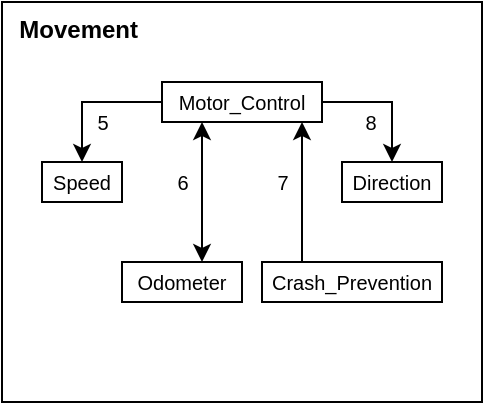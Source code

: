 <mxfile version="24.7.17">
  <diagram name="Page-1" id="trQdiBlen_foMQJMFfYV">
    <mxGraphModel dx="1687" dy="993" grid="1" gridSize="10" guides="1" tooltips="1" connect="1" arrows="1" fold="1" page="1" pageScale="1" pageWidth="850" pageHeight="1100" math="0" shadow="0">
      <root>
        <mxCell id="0" />
        <mxCell id="1" parent="0" />
        <mxCell id="0nKidd32OIN0jVX-Ibuc-10" value="&lt;b&gt;&amp;nbsp; Movement&lt;/b&gt;" style="rounded=0;whiteSpace=wrap;html=1;align=left;verticalAlign=top;" parent="1" vertex="1">
          <mxGeometry x="280" y="320" width="240" height="200" as="geometry" />
        </mxCell>
        <mxCell id="0nKidd32OIN0jVX-Ibuc-28" style="edgeStyle=orthogonalEdgeStyle;rounded=0;orthogonalLoop=1;jettySize=auto;html=1;exitX=1;exitY=0.5;exitDx=0;exitDy=0;entryX=0.5;entryY=0;entryDx=0;entryDy=0;" parent="1" source="0nKidd32OIN0jVX-Ibuc-11" target="0nKidd32OIN0jVX-Ibuc-13" edge="1">
          <mxGeometry relative="1" as="geometry" />
        </mxCell>
        <mxCell id="0nKidd32OIN0jVX-Ibuc-29" style="edgeStyle=orthogonalEdgeStyle;rounded=0;orthogonalLoop=1;jettySize=auto;html=1;exitX=0;exitY=0.5;exitDx=0;exitDy=0;entryX=0.5;entryY=0;entryDx=0;entryDy=0;" parent="1" source="0nKidd32OIN0jVX-Ibuc-11" target="0nKidd32OIN0jVX-Ibuc-12" edge="1">
          <mxGeometry relative="1" as="geometry" />
        </mxCell>
        <mxCell id="0nKidd32OIN0jVX-Ibuc-11" value="&lt;font style=&quot;font-size: 10px;&quot;&gt;Motor_Control&lt;/font&gt;" style="rounded=0;whiteSpace=wrap;html=1;" parent="1" vertex="1">
          <mxGeometry x="360" y="360" width="80" height="20" as="geometry" />
        </mxCell>
        <mxCell id="0nKidd32OIN0jVX-Ibuc-12" value="&lt;font style=&quot;font-size: 10px;&quot;&gt;Speed&lt;/font&gt;" style="rounded=0;whiteSpace=wrap;html=1;" parent="1" vertex="1">
          <mxGeometry x="300" y="400" width="40" height="20" as="geometry" />
        </mxCell>
        <mxCell id="0nKidd32OIN0jVX-Ibuc-13" value="&lt;font style=&quot;font-size: 10px;&quot;&gt;Direction&lt;/font&gt;" style="rounded=0;whiteSpace=wrap;html=1;" parent="1" vertex="1">
          <mxGeometry x="450" y="400" width="50" height="20" as="geometry" />
        </mxCell>
        <mxCell id="0nKidd32OIN0jVX-Ibuc-14" value="&lt;font style=&quot;font-size: 10px;&quot;&gt;Odometer&lt;/font&gt;" style="rounded=0;whiteSpace=wrap;html=1;" parent="1" vertex="1">
          <mxGeometry x="340" y="450" width="60" height="20" as="geometry" />
        </mxCell>
        <mxCell id="0nKidd32OIN0jVX-Ibuc-15" value="&lt;font style=&quot;font-size: 10px;&quot;&gt;Crash_Prevention&lt;/font&gt;" style="rounded=0;whiteSpace=wrap;html=1;" parent="1" vertex="1">
          <mxGeometry x="410" y="450" width="90" height="20" as="geometry" />
        </mxCell>
        <mxCell id="0nKidd32OIN0jVX-Ibuc-26" value="" style="endArrow=classic;html=1;rounded=0;entryX=0.051;entryY=1.003;entryDx=0;entryDy=0;entryPerimeter=0;exitX=0.781;exitY=-0.016;exitDx=0;exitDy=0;exitPerimeter=0;targetPerimeterSpacing=-2;startArrow=none;startFill=0;endFill=1;" parent="1" edge="1">
          <mxGeometry width="50" height="50" relative="1" as="geometry">
            <mxPoint x="430" y="450" as="sourcePoint" />
            <mxPoint x="430" y="380" as="targetPoint" />
          </mxGeometry>
        </mxCell>
        <mxCell id="0nKidd32OIN0jVX-Ibuc-27" value="" style="endArrow=classic;html=1;rounded=0;entryX=0.051;entryY=1.003;entryDx=0;entryDy=0;entryPerimeter=0;exitX=0.781;exitY=-0.016;exitDx=0;exitDy=0;exitPerimeter=0;targetPerimeterSpacing=-2;startArrow=classic;startFill=1;endFill=1;" parent="1" edge="1">
          <mxGeometry width="50" height="50" relative="1" as="geometry">
            <mxPoint x="380" y="450" as="sourcePoint" />
            <mxPoint x="380" y="380" as="targetPoint" />
          </mxGeometry>
        </mxCell>
        <mxCell id="0nKidd32OIN0jVX-Ibuc-45" value="&lt;font style=&quot;font-size: 10px;&quot;&gt;5&lt;/font&gt;" style="text;html=1;align=center;verticalAlign=middle;resizable=0;points=[];autosize=1;strokeColor=none;fillColor=none;spacing=-3;" parent="1" vertex="1">
          <mxGeometry x="320" y="370" width="20" height="20" as="geometry" />
        </mxCell>
        <mxCell id="0nKidd32OIN0jVX-Ibuc-46" value="&lt;font style=&quot;font-size: 10px;&quot;&gt;8&lt;/font&gt;" style="text;html=1;align=center;verticalAlign=middle;resizable=0;points=[];autosize=1;strokeColor=none;fillColor=none;spacing=-3;" parent="1" vertex="1">
          <mxGeometry x="454" y="370" width="20" height="20" as="geometry" />
        </mxCell>
        <mxCell id="0nKidd32OIN0jVX-Ibuc-47" value="&lt;font style=&quot;font-size: 10px;&quot;&gt;7&lt;/font&gt;" style="text;html=1;align=center;verticalAlign=middle;resizable=0;points=[];autosize=1;strokeColor=none;fillColor=none;spacing=-3;" parent="1" vertex="1">
          <mxGeometry x="410" y="400" width="20" height="20" as="geometry" />
        </mxCell>
        <mxCell id="0nKidd32OIN0jVX-Ibuc-48" value="&lt;font style=&quot;font-size: 10px;&quot;&gt;6&lt;/font&gt;" style="text;html=1;align=center;verticalAlign=middle;resizable=0;points=[];autosize=1;strokeColor=none;fillColor=none;spacing=-3;" parent="1" vertex="1">
          <mxGeometry x="360" y="400" width="20" height="20" as="geometry" />
        </mxCell>
      </root>
    </mxGraphModel>
  </diagram>
</mxfile>
